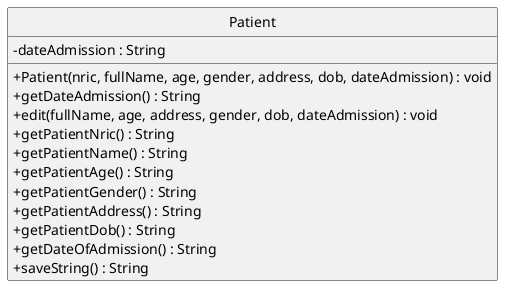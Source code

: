 @startuml
hide circle
skinparam classAttributeIconSize 0
class Patient {
-dateAdmission : String
+Patient(nric, fullName, age, gender, address, dob, dateAdmission) : void
+getDateAdmission() : String
+edit(fullName, age, address, gender, dob, dateAdmission) : void
+getPatientNric() : String
+getPatientName() : String
+getPatientAge() : String
+getPatientGender() : String
+getPatientAddress() : String
+getPatientDob() : String
+getDateOfAdmission() : String
+saveString() : String
}

@enduml
